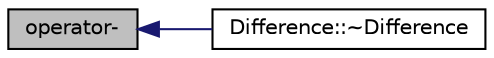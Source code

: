 digraph "operator-"
{
  edge [fontname="Helvetica",fontsize="10",labelfontname="Helvetica",labelfontsize="10"];
  node [fontname="Helvetica",fontsize="10",shape=record];
  rankdir="LR";
  Node3 [label="operator-",height=0.2,width=0.4,color="black", fillcolor="grey75", style="filled", fontcolor="black"];
  Node3 -> Node4 [dir="back",color="midnightblue",fontsize="10",style="solid",fontname="Helvetica"];
  Node4 [label="Difference::~Difference",height=0.2,width=0.4,color="black", fillcolor="white", style="filled",URL="$classDifference.html#a690074fe418052afb332fef95105b8a4",tooltip="Default destructor. "];
}
